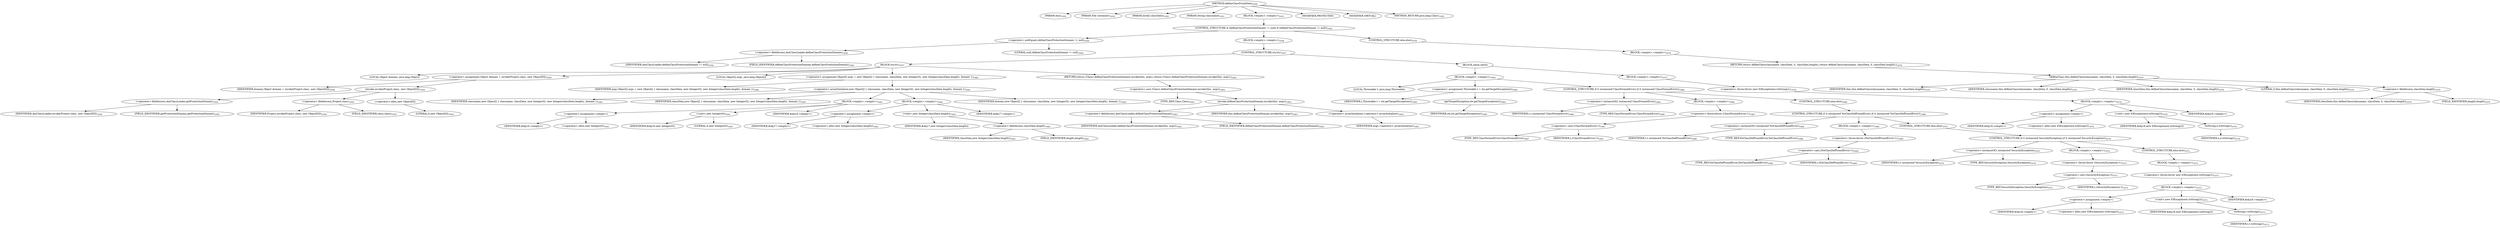 digraph "defineClassFromData" {  
"1805" [label = <(METHOD,defineClassFromData)<SUB>1050</SUB>> ]
"116" [label = <(PARAM,this)<SUB>1050</SUB>> ]
"1806" [label = <(PARAM,File container)<SUB>1050</SUB>> ]
"1807" [label = <(PARAM,byte[] classData)<SUB>1050</SUB>> ]
"1808" [label = <(PARAM,String classname)<SUB>1051</SUB>> ]
"1809" [label = <(BLOCK,&lt;empty&gt;,&lt;empty&gt;)<SUB>1051</SUB>> ]
"1810" [label = <(CONTROL_STRUCTURE,if (defineClassProtectionDomain != null),if (defineClassProtectionDomain != null))<SUB>1056</SUB>> ]
"1811" [label = <(&lt;operator&gt;.notEquals,defineClassProtectionDomain != null)<SUB>1056</SUB>> ]
"1812" [label = <(&lt;operator&gt;.fieldAccess,AntClassLoader.defineClassProtectionDomain)<SUB>1056</SUB>> ]
"1813" [label = <(IDENTIFIER,AntClassLoader,defineClassProtectionDomain != null)<SUB>1056</SUB>> ]
"1814" [label = <(FIELD_IDENTIFIER,defineClassProtectionDomain,defineClassProtectionDomain)<SUB>1056</SUB>> ]
"1815" [label = <(LITERAL,null,defineClassProtectionDomain != null)<SUB>1056</SUB>> ]
"1816" [label = <(BLOCK,&lt;empty&gt;,&lt;empty&gt;)<SUB>1056</SUB>> ]
"1817" [label = <(CONTROL_STRUCTURE,try,try)<SUB>1057</SUB>> ]
"1818" [label = <(BLOCK,try,try)<SUB>1057</SUB>> ]
"1819" [label = <(LOCAL,Object domain: java.lang.Object)> ]
"1820" [label = <(&lt;operator&gt;.assignment,Object domain = invoke(Project.class, new Object[0]))<SUB>1058</SUB>> ]
"1821" [label = <(IDENTIFIER,domain,Object domain = invoke(Project.class, new Object[0]))<SUB>1058</SUB>> ]
"1822" [label = <(invoke,invoke(Project.class, new Object[0]))<SUB>1059</SUB>> ]
"1823" [label = <(&lt;operator&gt;.fieldAccess,AntClassLoader.getProtectionDomain)<SUB>1059</SUB>> ]
"1824" [label = <(IDENTIFIER,AntClassLoader,invoke(Project.class, new Object[0]))<SUB>1059</SUB>> ]
"1825" [label = <(FIELD_IDENTIFIER,getProtectionDomain,getProtectionDomain)<SUB>1059</SUB>> ]
"1826" [label = <(&lt;operator&gt;.fieldAccess,Project.class)<SUB>1059</SUB>> ]
"1827" [label = <(IDENTIFIER,Project,invoke(Project.class, new Object[0]))<SUB>1059</SUB>> ]
"1828" [label = <(FIELD_IDENTIFIER,class,class)<SUB>1059</SUB>> ]
"1829" [label = <(&lt;operator&gt;.alloc,new Object[0])> ]
"1830" [label = <(LITERAL,0,new Object[0])<SUB>1059</SUB>> ]
"1831" [label = <(LOCAL,Object[] args: java.lang.Object[])> ]
"1832" [label = <(&lt;operator&gt;.assignment,Object[] args = new Object[] { classname, classData, new Integer(0), new Integer(classData.length), domain })<SUB>1060</SUB>> ]
"1833" [label = <(IDENTIFIER,args,Object[] args = new Object[] { classname, classData, new Integer(0), new Integer(classData.length), domain })<SUB>1060</SUB>> ]
"1834" [label = <(&lt;operator&gt;.arrayInitializer,new Object[] { classname, classData, new Integer(0), new Integer(classData.length), domain })<SUB>1061</SUB>> ]
"1835" [label = <(IDENTIFIER,classname,new Object[] { classname, classData, new Integer(0), new Integer(classData.length), domain })<SUB>1061</SUB>> ]
"1836" [label = <(IDENTIFIER,classData,new Object[] { classname, classData, new Integer(0), new Integer(classData.length), domain })<SUB>1061</SUB>> ]
"1837" [label = <(BLOCK,&lt;empty&gt;,&lt;empty&gt;)<SUB>1061</SUB>> ]
"1838" [label = <(&lt;operator&gt;.assignment,&lt;empty&gt;)> ]
"1839" [label = <(IDENTIFIER,$obj16,&lt;empty&gt;)> ]
"1840" [label = <(&lt;operator&gt;.alloc,new Integer(0))<SUB>1061</SUB>> ]
"1841" [label = <(&lt;init&gt;,new Integer(0))<SUB>1061</SUB>> ]
"1842" [label = <(IDENTIFIER,$obj16,new Integer(0))> ]
"1843" [label = <(LITERAL,0,new Integer(0))<SUB>1061</SUB>> ]
"1844" [label = <(IDENTIFIER,$obj16,&lt;empty&gt;)> ]
"1845" [label = <(BLOCK,&lt;empty&gt;,&lt;empty&gt;)<SUB>1062</SUB>> ]
"1846" [label = <(&lt;operator&gt;.assignment,&lt;empty&gt;)> ]
"1847" [label = <(IDENTIFIER,$obj17,&lt;empty&gt;)> ]
"1848" [label = <(&lt;operator&gt;.alloc,new Integer(classData.length))<SUB>1062</SUB>> ]
"1849" [label = <(&lt;init&gt;,new Integer(classData.length))<SUB>1062</SUB>> ]
"1850" [label = <(IDENTIFIER,$obj17,new Integer(classData.length))> ]
"1851" [label = <(&lt;operator&gt;.fieldAccess,classData.length)<SUB>1062</SUB>> ]
"1852" [label = <(IDENTIFIER,classData,new Integer(classData.length))<SUB>1062</SUB>> ]
"1853" [label = <(FIELD_IDENTIFIER,length,length)<SUB>1062</SUB>> ]
"1854" [label = <(IDENTIFIER,$obj17,&lt;empty&gt;)> ]
"1855" [label = <(IDENTIFIER,domain,new Object[] { classname, classData, new Integer(0), new Integer(classData.length), domain })<SUB>1062</SUB>> ]
"1856" [label = <(RETURN,return (Class) defineClassProtectionDomain.invoke(this, args);,return (Class) defineClassProtectionDomain.invoke(this, args);)<SUB>1063</SUB>> ]
"1857" [label = <(&lt;operator&gt;.cast,(Class) defineClassProtectionDomain.invoke(this, args))<SUB>1063</SUB>> ]
"1858" [label = <(TYPE_REF,Class,Class)<SUB>1063</SUB>> ]
"1859" [label = <(invoke,defineClassProtectionDomain.invoke(this, args))<SUB>1063</SUB>> ]
"1860" [label = <(&lt;operator&gt;.fieldAccess,AntClassLoader.defineClassProtectionDomain)<SUB>1063</SUB>> ]
"1861" [label = <(IDENTIFIER,AntClassLoader,defineClassProtectionDomain.invoke(this, args))<SUB>1063</SUB>> ]
"1862" [label = <(FIELD_IDENTIFIER,defineClassProtectionDomain,defineClassProtectionDomain)<SUB>1063</SUB>> ]
"115" [label = <(IDENTIFIER,this,defineClassProtectionDomain.invoke(this, args))<SUB>1063</SUB>> ]
"1863" [label = <(&lt;operator&gt;.arrayInitializer,&lt;operator&gt;.arrayInitializer)<SUB>1063</SUB>> ]
"1864" [label = <(IDENTIFIER,args,&lt;operator&gt;.arrayInitializer)<SUB>1063</SUB>> ]
"1865" [label = <(BLOCK,catch,catch)> ]
"1866" [label = <(BLOCK,&lt;empty&gt;,&lt;empty&gt;)<SUB>1064</SUB>> ]
"1867" [label = <(LOCAL,Throwable t: java.lang.Throwable)> ]
"1868" [label = <(&lt;operator&gt;.assignment,Throwable t = ite.getTargetException())<SUB>1065</SUB>> ]
"1869" [label = <(IDENTIFIER,t,Throwable t = ite.getTargetException())<SUB>1065</SUB>> ]
"1870" [label = <(getTargetException,ite.getTargetException())<SUB>1065</SUB>> ]
"1871" [label = <(IDENTIFIER,ite,ite.getTargetException())<SUB>1065</SUB>> ]
"1872" [label = <(CONTROL_STRUCTURE,if (t instanceof ClassFormatError),if (t instanceof ClassFormatError))<SUB>1066</SUB>> ]
"1873" [label = <(&lt;operator&gt;.instanceOf,t instanceof ClassFormatError)<SUB>1066</SUB>> ]
"1874" [label = <(IDENTIFIER,t,t instanceof ClassFormatError)<SUB>1066</SUB>> ]
"1875" [label = <(TYPE_REF,ClassFormatError,ClassFormatError)<SUB>1066</SUB>> ]
"1876" [label = <(BLOCK,&lt;empty&gt;,&lt;empty&gt;)<SUB>1066</SUB>> ]
"1877" [label = <(&lt;operator&gt;.throw,throw (ClassFormatError) t;)<SUB>1067</SUB>> ]
"1878" [label = <(&lt;operator&gt;.cast,(ClassFormatError) t)<SUB>1067</SUB>> ]
"1879" [label = <(TYPE_REF,ClassFormatError,ClassFormatError)<SUB>1067</SUB>> ]
"1880" [label = <(IDENTIFIER,t,(ClassFormatError) t)<SUB>1067</SUB>> ]
"1881" [label = <(CONTROL_STRUCTURE,else,else)<SUB>1068</SUB>> ]
"1882" [label = <(CONTROL_STRUCTURE,if (t instanceof NoClassDefFoundError),if (t instanceof NoClassDefFoundError))<SUB>1068</SUB>> ]
"1883" [label = <(&lt;operator&gt;.instanceOf,t instanceof NoClassDefFoundError)<SUB>1068</SUB>> ]
"1884" [label = <(IDENTIFIER,t,t instanceof NoClassDefFoundError)<SUB>1068</SUB>> ]
"1885" [label = <(TYPE_REF,NoClassDefFoundError,NoClassDefFoundError)<SUB>1068</SUB>> ]
"1886" [label = <(BLOCK,&lt;empty&gt;,&lt;empty&gt;)<SUB>1068</SUB>> ]
"1887" [label = <(&lt;operator&gt;.throw,throw (NoClassDefFoundError) t;)<SUB>1069</SUB>> ]
"1888" [label = <(&lt;operator&gt;.cast,(NoClassDefFoundError) t)<SUB>1069</SUB>> ]
"1889" [label = <(TYPE_REF,NoClassDefFoundError,NoClassDefFoundError)<SUB>1069</SUB>> ]
"1890" [label = <(IDENTIFIER,t,(NoClassDefFoundError) t)<SUB>1069</SUB>> ]
"1891" [label = <(CONTROL_STRUCTURE,else,else)<SUB>1070</SUB>> ]
"1892" [label = <(CONTROL_STRUCTURE,if (t instanceof SecurityException),if (t instanceof SecurityException))<SUB>1070</SUB>> ]
"1893" [label = <(&lt;operator&gt;.instanceOf,t instanceof SecurityException)<SUB>1070</SUB>> ]
"1894" [label = <(IDENTIFIER,t,t instanceof SecurityException)<SUB>1070</SUB>> ]
"1895" [label = <(TYPE_REF,SecurityException,SecurityException)<SUB>1070</SUB>> ]
"1896" [label = <(BLOCK,&lt;empty&gt;,&lt;empty&gt;)<SUB>1070</SUB>> ]
"1897" [label = <(&lt;operator&gt;.throw,throw (SecurityException) t;)<SUB>1071</SUB>> ]
"1898" [label = <(&lt;operator&gt;.cast,(SecurityException) t)<SUB>1071</SUB>> ]
"1899" [label = <(TYPE_REF,SecurityException,SecurityException)<SUB>1071</SUB>> ]
"1900" [label = <(IDENTIFIER,t,(SecurityException) t)<SUB>1071</SUB>> ]
"1901" [label = <(CONTROL_STRUCTURE,else,else)<SUB>1072</SUB>> ]
"1902" [label = <(BLOCK,&lt;empty&gt;,&lt;empty&gt;)<SUB>1072</SUB>> ]
"1903" [label = <(&lt;operator&gt;.throw,throw new IOException(t.toString());)<SUB>1073</SUB>> ]
"1904" [label = <(BLOCK,&lt;empty&gt;,&lt;empty&gt;)<SUB>1073</SUB>> ]
"1905" [label = <(&lt;operator&gt;.assignment,&lt;empty&gt;)> ]
"1906" [label = <(IDENTIFIER,$obj18,&lt;empty&gt;)> ]
"1907" [label = <(&lt;operator&gt;.alloc,new IOException(t.toString()))<SUB>1073</SUB>> ]
"1908" [label = <(&lt;init&gt;,new IOException(t.toString()))<SUB>1073</SUB>> ]
"1909" [label = <(IDENTIFIER,$obj18,new IOException(t.toString()))> ]
"1910" [label = <(toString,t.toString())<SUB>1073</SUB>> ]
"1911" [label = <(IDENTIFIER,t,t.toString())<SUB>1073</SUB>> ]
"1912" [label = <(IDENTIFIER,$obj18,&lt;empty&gt;)> ]
"1913" [label = <(BLOCK,&lt;empty&gt;,&lt;empty&gt;)<SUB>1075</SUB>> ]
"1914" [label = <(&lt;operator&gt;.throw,throw new IOException(e.toString());)<SUB>1076</SUB>> ]
"1915" [label = <(BLOCK,&lt;empty&gt;,&lt;empty&gt;)<SUB>1076</SUB>> ]
"1916" [label = <(&lt;operator&gt;.assignment,&lt;empty&gt;)> ]
"1917" [label = <(IDENTIFIER,$obj19,&lt;empty&gt;)> ]
"1918" [label = <(&lt;operator&gt;.alloc,new IOException(e.toString()))<SUB>1076</SUB>> ]
"1919" [label = <(&lt;init&gt;,new IOException(e.toString()))<SUB>1076</SUB>> ]
"1920" [label = <(IDENTIFIER,$obj19,new IOException(e.toString()))> ]
"1921" [label = <(toString,e.toString())<SUB>1076</SUB>> ]
"1922" [label = <(IDENTIFIER,e,e.toString())<SUB>1076</SUB>> ]
"1923" [label = <(IDENTIFIER,$obj19,&lt;empty&gt;)> ]
"1924" [label = <(CONTROL_STRUCTURE,else,else)<SUB>1078</SUB>> ]
"1925" [label = <(BLOCK,&lt;empty&gt;,&lt;empty&gt;)<SUB>1078</SUB>> ]
"1926" [label = <(RETURN,return defineClass(classname, classData, 0, classData.length);,return defineClass(classname, classData, 0, classData.length);)<SUB>1079</SUB>> ]
"1927" [label = <(defineClass,this.defineClass(classname, classData, 0, classData.length))<SUB>1079</SUB>> ]
"117" [label = <(IDENTIFIER,this,this.defineClass(classname, classData, 0, classData.length))<SUB>1079</SUB>> ]
"1928" [label = <(IDENTIFIER,classname,this.defineClass(classname, classData, 0, classData.length))<SUB>1079</SUB>> ]
"1929" [label = <(IDENTIFIER,classData,this.defineClass(classname, classData, 0, classData.length))<SUB>1079</SUB>> ]
"1930" [label = <(LITERAL,0,this.defineClass(classname, classData, 0, classData.length))<SUB>1079</SUB>> ]
"1931" [label = <(&lt;operator&gt;.fieldAccess,classData.length)<SUB>1079</SUB>> ]
"1932" [label = <(IDENTIFIER,classData,this.defineClass(classname, classData, 0, classData.length))<SUB>1079</SUB>> ]
"1933" [label = <(FIELD_IDENTIFIER,length,length)<SUB>1079</SUB>> ]
"1934" [label = <(MODIFIER,PROTECTED)> ]
"1935" [label = <(MODIFIER,VIRTUAL)> ]
"1936" [label = <(METHOD_RETURN,java.lang.Class)<SUB>1050</SUB>> ]
  "1805" -> "116" 
  "1805" -> "1806" 
  "1805" -> "1807" 
  "1805" -> "1808" 
  "1805" -> "1809" 
  "1805" -> "1934" 
  "1805" -> "1935" 
  "1805" -> "1936" 
  "1809" -> "1810" 
  "1810" -> "1811" 
  "1810" -> "1816" 
  "1810" -> "1924" 
  "1811" -> "1812" 
  "1811" -> "1815" 
  "1812" -> "1813" 
  "1812" -> "1814" 
  "1816" -> "1817" 
  "1817" -> "1818" 
  "1817" -> "1865" 
  "1818" -> "1819" 
  "1818" -> "1820" 
  "1818" -> "1831" 
  "1818" -> "1832" 
  "1818" -> "1856" 
  "1820" -> "1821" 
  "1820" -> "1822" 
  "1822" -> "1823" 
  "1822" -> "1826" 
  "1822" -> "1829" 
  "1823" -> "1824" 
  "1823" -> "1825" 
  "1826" -> "1827" 
  "1826" -> "1828" 
  "1829" -> "1830" 
  "1832" -> "1833" 
  "1832" -> "1834" 
  "1834" -> "1835" 
  "1834" -> "1836" 
  "1834" -> "1837" 
  "1834" -> "1845" 
  "1834" -> "1855" 
  "1837" -> "1838" 
  "1837" -> "1841" 
  "1837" -> "1844" 
  "1838" -> "1839" 
  "1838" -> "1840" 
  "1841" -> "1842" 
  "1841" -> "1843" 
  "1845" -> "1846" 
  "1845" -> "1849" 
  "1845" -> "1854" 
  "1846" -> "1847" 
  "1846" -> "1848" 
  "1849" -> "1850" 
  "1849" -> "1851" 
  "1851" -> "1852" 
  "1851" -> "1853" 
  "1856" -> "1857" 
  "1857" -> "1858" 
  "1857" -> "1859" 
  "1859" -> "1860" 
  "1859" -> "115" 
  "1859" -> "1863" 
  "1860" -> "1861" 
  "1860" -> "1862" 
  "1863" -> "1864" 
  "1865" -> "1866" 
  "1865" -> "1913" 
  "1866" -> "1867" 
  "1866" -> "1868" 
  "1866" -> "1872" 
  "1868" -> "1869" 
  "1868" -> "1870" 
  "1870" -> "1871" 
  "1872" -> "1873" 
  "1872" -> "1876" 
  "1872" -> "1881" 
  "1873" -> "1874" 
  "1873" -> "1875" 
  "1876" -> "1877" 
  "1877" -> "1878" 
  "1878" -> "1879" 
  "1878" -> "1880" 
  "1881" -> "1882" 
  "1882" -> "1883" 
  "1882" -> "1886" 
  "1882" -> "1891" 
  "1883" -> "1884" 
  "1883" -> "1885" 
  "1886" -> "1887" 
  "1887" -> "1888" 
  "1888" -> "1889" 
  "1888" -> "1890" 
  "1891" -> "1892" 
  "1892" -> "1893" 
  "1892" -> "1896" 
  "1892" -> "1901" 
  "1893" -> "1894" 
  "1893" -> "1895" 
  "1896" -> "1897" 
  "1897" -> "1898" 
  "1898" -> "1899" 
  "1898" -> "1900" 
  "1901" -> "1902" 
  "1902" -> "1903" 
  "1903" -> "1904" 
  "1904" -> "1905" 
  "1904" -> "1908" 
  "1904" -> "1912" 
  "1905" -> "1906" 
  "1905" -> "1907" 
  "1908" -> "1909" 
  "1908" -> "1910" 
  "1910" -> "1911" 
  "1913" -> "1914" 
  "1914" -> "1915" 
  "1915" -> "1916" 
  "1915" -> "1919" 
  "1915" -> "1923" 
  "1916" -> "1917" 
  "1916" -> "1918" 
  "1919" -> "1920" 
  "1919" -> "1921" 
  "1921" -> "1922" 
  "1924" -> "1925" 
  "1925" -> "1926" 
  "1926" -> "1927" 
  "1927" -> "117" 
  "1927" -> "1928" 
  "1927" -> "1929" 
  "1927" -> "1930" 
  "1927" -> "1931" 
  "1931" -> "1932" 
  "1931" -> "1933" 
}
